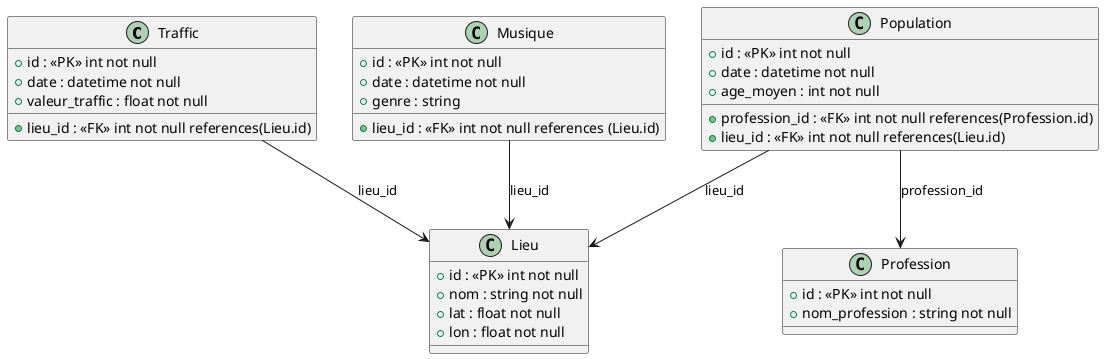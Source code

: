 @startuml 

class Traffic {
    +id : <<PK>> int not null
    +date : datetime not null
    +valeur_traffic : float not null
    +lieu_id : <<FK>> int not null references(Lieu.id)
}

class Population {
    +id : <<PK>> int not null
    +date : datetime not null
    +age_moyen : int not null
    +profession_id : <<FK>> int not null references(Profession.id)
    +lieu_id : <<FK>> int not null references(Lieu.id)
}

class Musique {
    +id : <<PK>> int not null
    +date : datetime not null
    +genre : string
    +lieu_id : <<FK>> int not null references (Lieu.id)
}

class Lieu {
    +id : <<PK>> int not null
    +nom : string not null
    +lat : float not null
    +lon : float not null
}

class Profession {
    +id : <<PK>> int not null
    +nom_profession : string not null
}

Traffic --> Lieu : lieu_id
Population --> Lieu : lieu_id
Population --> Profession : profession_id
Musique --> Lieu : lieu_id
@enduml